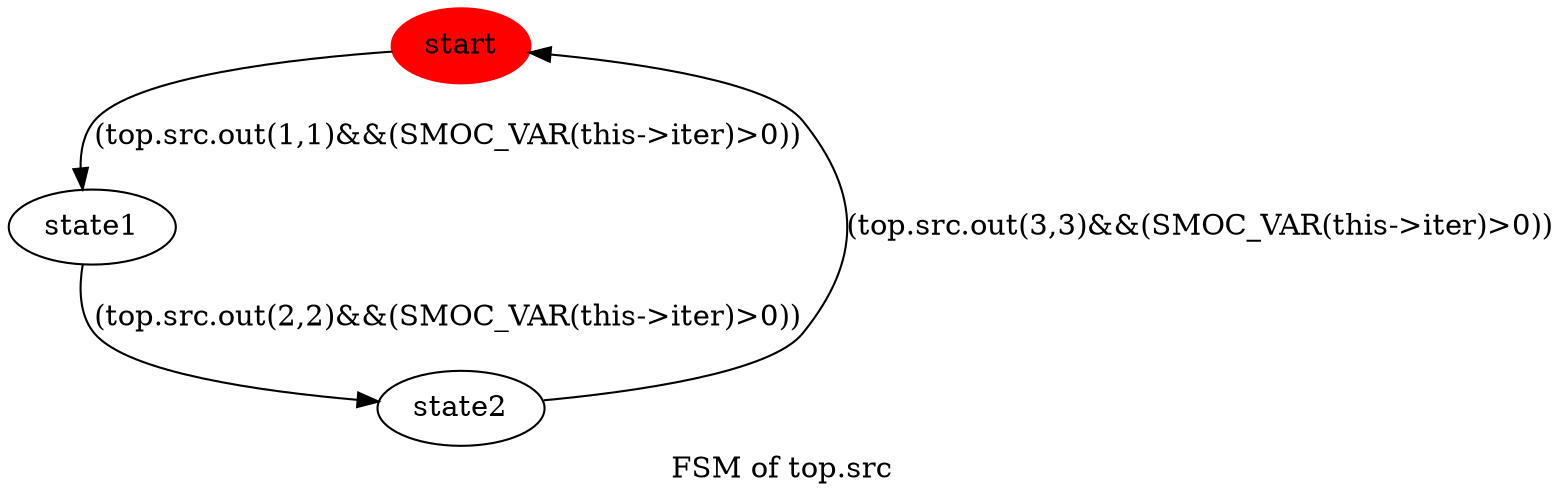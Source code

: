 digraph G {
graph [label="FSM of top.src"]
0[color="red" label="start" style="filled"];
1[label="state1"];
2[label="state2"];
0->1 [label="(top.src.out(1,1)&&(SMOC_VAR(this->iter)>0))"];
1->2 [label="(top.src.out(2,2)&&(SMOC_VAR(this->iter)>0))"];
2->0 [label="(top.src.out(3,3)&&(SMOC_VAR(this->iter)>0))"];
}
digraph G {
graph [label="FSM of top.snk"]
0[color="red" label="smoc_firing_state_0" style="filled"];
0->0 [label="top.snk.smoc_port_in_0(1,1)"];
}
